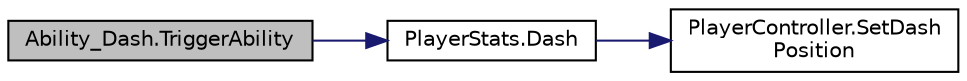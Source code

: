 digraph "Ability_Dash.TriggerAbility"
{
 // INTERACTIVE_SVG=YES
 // LATEX_PDF_SIZE
  edge [fontname="Helvetica",fontsize="10",labelfontname="Helvetica",labelfontsize="10"];
  node [fontname="Helvetica",fontsize="10",shape=record];
  rankdir="LR";
  Node1 [label="Ability_Dash.TriggerAbility",height=0.2,width=0.4,color="black", fillcolor="grey75", style="filled", fontcolor="black",tooltip=" "];
  Node1 -> Node2 [color="midnightblue",fontsize="10",style="solid",fontname="Helvetica"];
  Node2 [label="PlayerStats.Dash",height=0.2,width=0.4,color="black", fillcolor="white", style="filled",URL="$class_player_stats.html#a33b723f51a189f34d473f1e98ac57aa0",tooltip=" "];
  Node2 -> Node3 [color="midnightblue",fontsize="10",style="solid",fontname="Helvetica"];
  Node3 [label="PlayerController.SetDash\lPosition",height=0.2,width=0.4,color="black", fillcolor="white", style="filled",URL="$class_player_controller.html#aea62bf4b6e3dc57f3545a64d5d21cd4a",tooltip="Initialize a Dash Animation and start to move towards there."];
}
